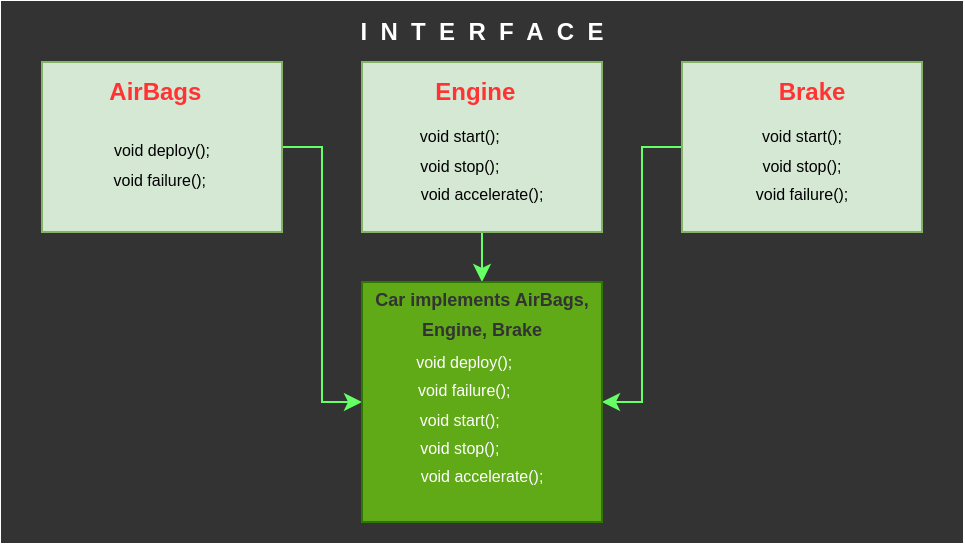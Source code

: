 <mxfile version="28.0.4">
  <diagram name="Page-1" id="vDPmCMRCrs8i0Nkya4ln">
    <mxGraphModel dx="524" dy="278" grid="1" gridSize="10" guides="1" tooltips="1" connect="1" arrows="1" fold="1" page="1" pageScale="1" pageWidth="480" pageHeight="270" math="0" shadow="0">
      <root>
        <mxCell id="0" />
        <mxCell id="1" parent="0" />
        <mxCell id="d7KSbqTcqm2eqZKMLA8o-1" value="" style="rounded=0;whiteSpace=wrap;html=1;movable=1;resizable=1;rotatable=1;deletable=1;editable=1;locked=0;connectable=1;strokeColor=#333333;fillColor=#333333;" parent="1" vertex="1">
          <mxGeometry width="480" height="270" as="geometry" />
        </mxCell>
        <mxCell id="k7K_cnWx3yyt7SEjqmx--5" style="edgeStyle=orthogonalEdgeStyle;rounded=0;orthogonalLoop=1;jettySize=auto;html=1;entryX=0;entryY=0.5;entryDx=0;entryDy=0;strokeColor=#66FF66;" edge="1" parent="1" source="JT2W8pzzwDjzHQ6tP14--1" target="JT2W8pzzwDjzHQ6tP14--8">
          <mxGeometry relative="1" as="geometry" />
        </mxCell>
        <mxCell id="JT2W8pzzwDjzHQ6tP14--1" value="&lt;div&gt;&lt;font style=&quot;font-size: 8px;&quot;&gt;&lt;br&gt;&lt;/font&gt;&lt;/div&gt;&lt;div&gt;&lt;span style=&quot;font-size: 8px;&quot;&gt;&lt;br&gt;void deploy();&lt;/span&gt;&lt;/div&gt;&lt;div&gt;&lt;font style=&quot;&quot;&gt;&lt;span style=&quot;background-color: transparent; font-size: 8px;&quot;&gt;void failure();&lt;/span&gt;&lt;span style=&quot;font-size: 8px;&quot;&gt;&amp;nbsp;&lt;/span&gt;&lt;br&gt;&lt;br&gt;&lt;/font&gt;&lt;/div&gt;" style="rounded=0;whiteSpace=wrap;html=1;fillColor=#d5e8d4;strokeColor=#82b366;" parent="1" vertex="1">
          <mxGeometry x="20" y="30" width="120" height="85" as="geometry" />
        </mxCell>
        <mxCell id="k7K_cnWx3yyt7SEjqmx--7" style="edgeStyle=orthogonalEdgeStyle;rounded=0;orthogonalLoop=1;jettySize=auto;html=1;entryX=0.5;entryY=0;entryDx=0;entryDy=0;strokeColor=#66FF66;" edge="1" parent="1" source="JT2W8pzzwDjzHQ6tP14--2" target="JT2W8pzzwDjzHQ6tP14--8">
          <mxGeometry relative="1" as="geometry" />
        </mxCell>
        <mxCell id="JT2W8pzzwDjzHQ6tP14--2" value="&lt;div&gt;&lt;font style=&quot;font-size: 8px;&quot;&gt;&lt;br&gt;void start();&amp;nbsp; &amp;nbsp; &amp;nbsp; &amp;nbsp; &amp;nbsp;&amp;nbsp;&lt;/font&gt;&lt;/div&gt;&lt;div&gt;&lt;font style=&quot;font-size: 8px;&quot;&gt;&amp;nbsp; void stop();&amp;nbsp; &amp;nbsp; &amp;nbsp; &amp;nbsp; &amp;nbsp; &amp;nbsp;&amp;nbsp;&lt;br&gt;&lt;/font&gt;&lt;span style=&quot;font-size: 8px; background-color: transparent; color: light-dark(rgb(0, 0, 0), rgb(255, 255, 255));&quot;&gt;void accelerate();&lt;/span&gt;&lt;/div&gt;" style="rounded=0;whiteSpace=wrap;html=1;fillColor=#d5e8d4;strokeColor=#82b366;" parent="1" vertex="1">
          <mxGeometry x="180" y="30" width="120" height="85" as="geometry" />
        </mxCell>
        <mxCell id="k7K_cnWx3yyt7SEjqmx--6" style="edgeStyle=orthogonalEdgeStyle;rounded=0;orthogonalLoop=1;jettySize=auto;html=1;entryX=1;entryY=0.5;entryDx=0;entryDy=0;strokeColor=#66FF66;" edge="1" parent="1" source="JT2W8pzzwDjzHQ6tP14--3" target="JT2W8pzzwDjzHQ6tP14--8">
          <mxGeometry relative="1" as="geometry" />
        </mxCell>
        <mxCell id="JT2W8pzzwDjzHQ6tP14--3" value="&lt;div&gt;&lt;font style=&quot;font-size: 8px;&quot;&gt;&lt;br&gt;void start();&lt;/font&gt;&lt;/div&gt;&lt;div&gt;&lt;font style=&quot;font-size: 8px;&quot;&gt;void stop();&lt;/font&gt;&lt;/div&gt;&lt;div&gt;&lt;font style=&quot;font-size: 8px;&quot;&gt;void failure();&lt;/font&gt;&lt;/div&gt;" style="rounded=0;whiteSpace=wrap;html=1;fillColor=#d5e8d4;strokeColor=#82b366;" parent="1" vertex="1">
          <mxGeometry x="340" y="30" width="120" height="85" as="geometry" />
        </mxCell>
        <mxCell id="JT2W8pzzwDjzHQ6tP14--4" value="&lt;b&gt;&lt;font style=&quot;color: rgb(255, 51, 51);&quot;&gt;&amp;nbsp;AirBags&lt;/font&gt;&lt;/b&gt;" style="text;html=1;align=center;verticalAlign=middle;whiteSpace=wrap;rounded=0;" parent="1" vertex="1">
          <mxGeometry x="20" y="30" width="110" height="30" as="geometry" />
        </mxCell>
        <mxCell id="JT2W8pzzwDjzHQ6tP14--5" value="&lt;b&gt;&lt;font style=&quot;color: rgb(255, 51, 51);&quot;&gt;Engine&amp;nbsp;&amp;nbsp;&lt;/font&gt;&lt;/b&gt;" style="text;html=1;align=center;verticalAlign=middle;whiteSpace=wrap;rounded=0;" parent="1" vertex="1">
          <mxGeometry x="185" y="30" width="110" height="30" as="geometry" />
        </mxCell>
        <mxCell id="JT2W8pzzwDjzHQ6tP14--6" value="&lt;b&gt;&lt;font style=&quot;color: rgb(255, 51, 51);&quot;&gt;Brake&lt;/font&gt;&lt;/b&gt;" style="text;html=1;align=center;verticalAlign=middle;whiteSpace=wrap;rounded=0;" parent="1" vertex="1">
          <mxGeometry x="350" y="30" width="110" height="30" as="geometry" />
        </mxCell>
        <mxCell id="JT2W8pzzwDjzHQ6tP14--8" value="&lt;div&gt;&lt;font style=&quot;color: rgb(255, 255, 255);&quot;&gt;&lt;br&gt;&lt;/font&gt;&lt;/div&gt;&lt;div&gt;&lt;div&gt;&lt;font style=&quot;color: rgb(255, 255, 255);&quot;&gt;&lt;span style=&quot;font-size: 8px;&quot;&gt;&lt;br&gt;&lt;br&gt;void deploy();&amp;nbsp; &amp;nbsp; &amp;nbsp; &amp;nbsp;&amp;nbsp;&lt;br&gt;&lt;/span&gt;&lt;span style=&quot;background-color: transparent; font-size: 8px;&quot;&gt;void failure();&amp;nbsp; &amp;nbsp; &amp;nbsp; &amp;nbsp;&amp;nbsp;&lt;/span&gt;&lt;/font&gt;&lt;/div&gt;&lt;div&gt;&lt;div&gt;&lt;font style=&quot;font-size: 8px; color: rgb(255, 255, 255);&quot;&gt;void start();&amp;nbsp; &amp;nbsp; &amp;nbsp; &amp;nbsp; &amp;nbsp;&amp;nbsp;&lt;/font&gt;&lt;/div&gt;&lt;div&gt;&lt;font style=&quot;font-size: 8px; color: rgb(255, 255, 255);&quot;&gt;&amp;nbsp; void stop();&amp;nbsp; &amp;nbsp; &amp;nbsp; &amp;nbsp; &amp;nbsp; &amp;nbsp;&amp;nbsp;&lt;br&gt;&lt;/font&gt;&lt;/div&gt;&lt;font style=&quot;color: rgb(255, 255, 255);&quot;&gt;&lt;span style=&quot;background-color: transparent; font-size: 8px;&quot;&gt;void accelerate();&lt;br&gt;&lt;/span&gt;&lt;span style=&quot;font-size: 8px;&quot;&gt;&amp;nbsp;&lt;br&gt;&lt;/span&gt;&lt;/font&gt;&lt;br&gt;&lt;/div&gt;&lt;/div&gt;" style="rounded=0;whiteSpace=wrap;html=1;fillColor=#60a917;strokeColor=#2D7600;fontColor=#ffffff;" parent="1" vertex="1">
          <mxGeometry x="180" y="140" width="120" height="120" as="geometry" />
        </mxCell>
        <mxCell id="k7K_cnWx3yyt7SEjqmx--1" value="&lt;b&gt;&lt;font style=&quot;color: rgb(51, 51, 51); font-size: 9px;&quot;&gt;Car implements AirBags, Engine, Brake&lt;/font&gt;&lt;/b&gt;" style="text;html=1;align=center;verticalAlign=middle;whiteSpace=wrap;rounded=0;" vertex="1" parent="1">
          <mxGeometry x="180" y="140" width="120" height="30" as="geometry" />
        </mxCell>
        <mxCell id="k7K_cnWx3yyt7SEjqmx--8" value="&lt;b&gt;&lt;font style=&quot;color: rgb(255, 255, 255);&quot;&gt;I&amp;nbsp; N&amp;nbsp; T&amp;nbsp; E&amp;nbsp; R&amp;nbsp; F&amp;nbsp; A&amp;nbsp; C&amp;nbsp; E&lt;/font&gt;&lt;/b&gt;" style="text;html=1;align=center;verticalAlign=middle;whiteSpace=wrap;rounded=0;" vertex="1" parent="1">
          <mxGeometry x="140" width="200" height="30" as="geometry" />
        </mxCell>
      </root>
    </mxGraphModel>
  </diagram>
</mxfile>
